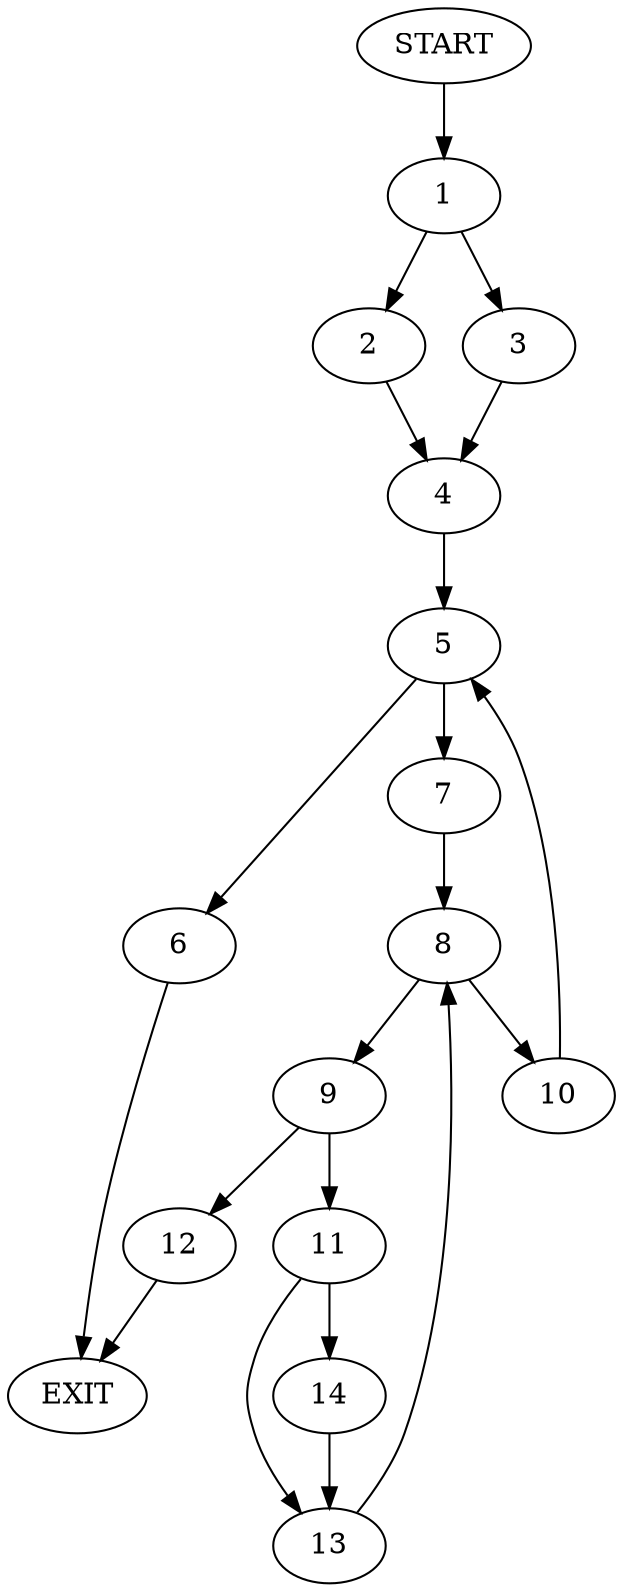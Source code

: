 digraph {
0 [label="START"]
15 [label="EXIT"]
0 -> 1
1 -> 2
1 -> 3
2 -> 4
3 -> 4
4 -> 5
5 -> 6
5 -> 7
7 -> 8
6 -> 15
8 -> 9
8 -> 10
10 -> 5
9 -> 11
9 -> 12
12 -> 15
11 -> 13
11 -> 14
14 -> 13
13 -> 8
}
